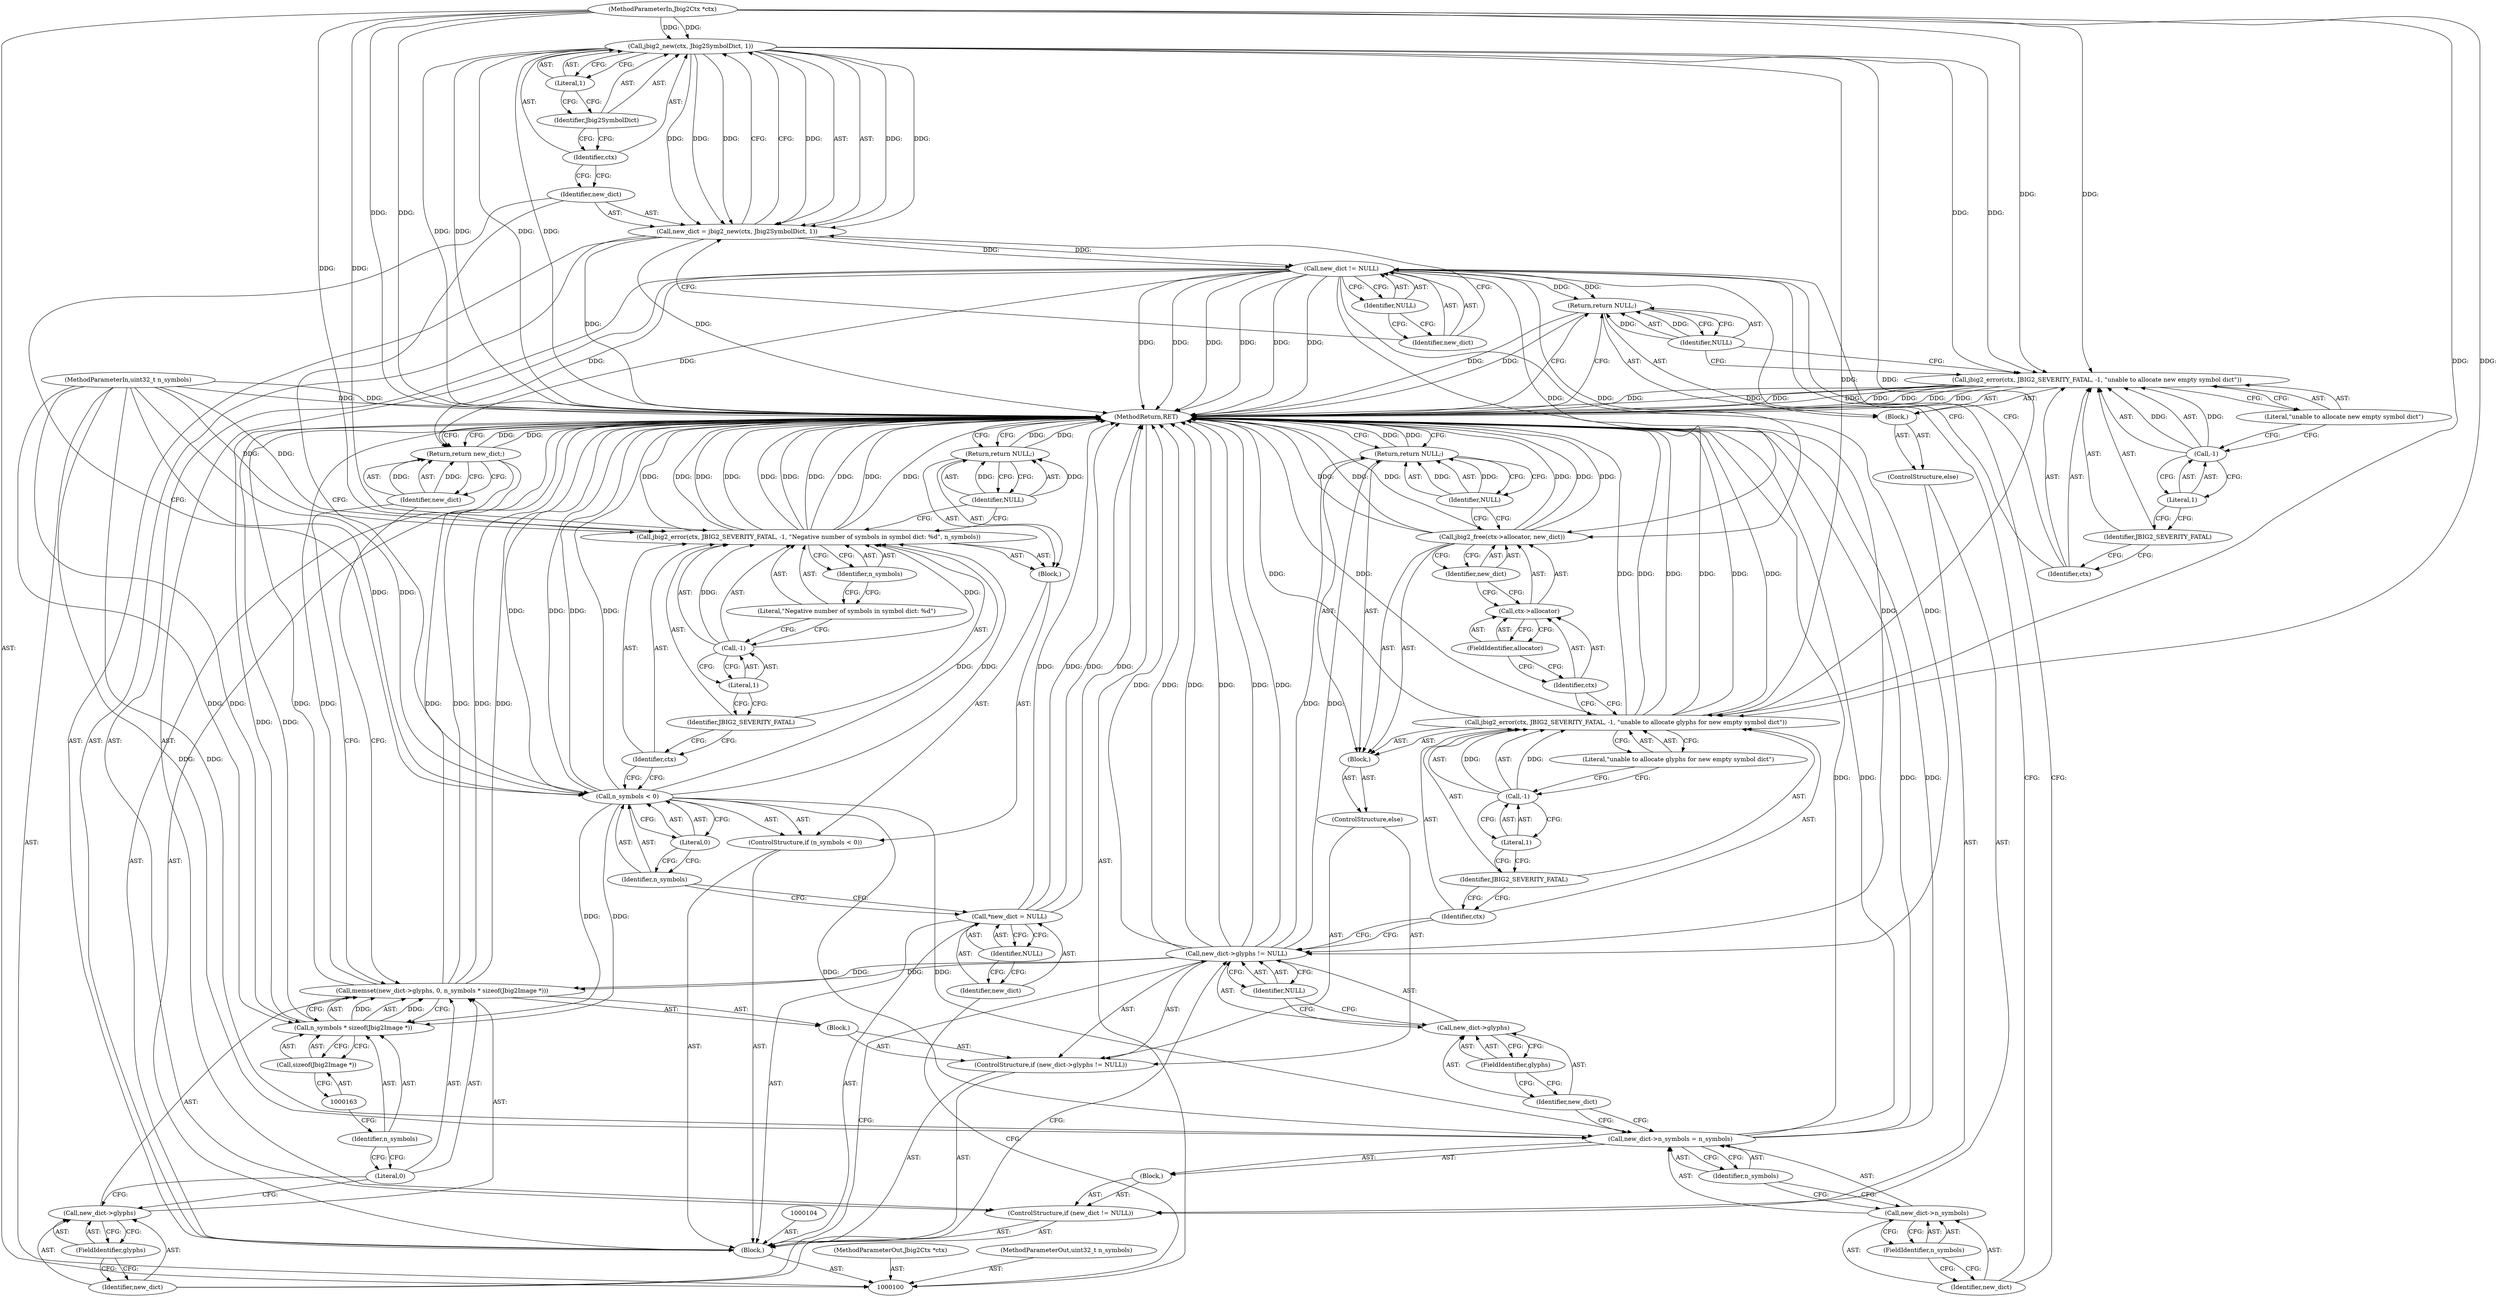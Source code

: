digraph "0_ghostscript_e698d5c11d27212aa1098bc5b1673a3378563092_16" {
"1000124" [label="(Call,jbig2_new(ctx, Jbig2SymbolDict, 1))"];
"1000125" [label="(Identifier,ctx)"];
"1000126" [label="(Identifier,Jbig2SymbolDict)"];
"1000122" [label="(Call,new_dict = jbig2_new(ctx, Jbig2SymbolDict, 1))"];
"1000123" [label="(Identifier,new_dict)"];
"1000127" [label="(Literal,1)"];
"1000131" [label="(Identifier,NULL)"];
"1000132" [label="(Block,)"];
"1000128" [label="(ControlStructure,if (new_dict != NULL))"];
"1000129" [label="(Call,new_dict != NULL)"];
"1000130" [label="(Identifier,new_dict)"];
"1000136" [label="(FieldIdentifier,n_symbols)"];
"1000137" [label="(Identifier,n_symbols)"];
"1000133" [label="(Call,new_dict->n_symbols = n_symbols)"];
"1000134" [label="(Call,new_dict->n_symbols)"];
"1000135" [label="(Identifier,new_dict)"];
"1000139" [label="(Block,)"];
"1000138" [label="(ControlStructure,else)"];
"1000141" [label="(Identifier,ctx)"];
"1000142" [label="(Identifier,JBIG2_SEVERITY_FATAL)"];
"1000143" [label="(Call,-1)"];
"1000144" [label="(Literal,1)"];
"1000145" [label="(Literal,\"unable to allocate new empty symbol dict\")"];
"1000140" [label="(Call,jbig2_error(ctx, JBIG2_SEVERITY_FATAL, -1, \"unable to allocate new empty symbol dict\"))"];
"1000147" [label="(Identifier,NULL)"];
"1000146" [label="(Return,return NULL;)"];
"1000181" [label="(MethodReturn,RET)"];
"1000101" [label="(MethodParameterIn,Jbig2Ctx *ctx)"];
"1000247" [label="(MethodParameterOut,Jbig2Ctx *ctx)"];
"1000102" [label="(MethodParameterIn,uint32_t n_symbols)"];
"1000248" [label="(MethodParameterOut,uint32_t n_symbols)"];
"1000152" [label="(FieldIdentifier,glyphs)"];
"1000153" [label="(Identifier,NULL)"];
"1000154" [label="(Block,)"];
"1000148" [label="(ControlStructure,if (new_dict->glyphs != NULL))"];
"1000149" [label="(Call,new_dict->glyphs != NULL)"];
"1000150" [label="(Call,new_dict->glyphs)"];
"1000151" [label="(Identifier,new_dict)"];
"1000156" [label="(Call,new_dict->glyphs)"];
"1000157" [label="(Identifier,new_dict)"];
"1000158" [label="(FieldIdentifier,glyphs)"];
"1000159" [label="(Literal,0)"];
"1000160" [label="(Call,n_symbols * sizeof(Jbig2Image *))"];
"1000161" [label="(Identifier,n_symbols)"];
"1000162" [label="(Call,sizeof(Jbig2Image *))"];
"1000155" [label="(Call,memset(new_dict->glyphs, 0, n_symbols * sizeof(Jbig2Image *)))"];
"1000165" [label="(Block,)"];
"1000164" [label="(ControlStructure,else)"];
"1000167" [label="(Identifier,ctx)"];
"1000168" [label="(Identifier,JBIG2_SEVERITY_FATAL)"];
"1000169" [label="(Call,-1)"];
"1000170" [label="(Literal,1)"];
"1000171" [label="(Literal,\"unable to allocate glyphs for new empty symbol dict\")"];
"1000166" [label="(Call,jbig2_error(ctx, JBIG2_SEVERITY_FATAL, -1, \"unable to allocate glyphs for new empty symbol dict\"))"];
"1000173" [label="(Call,ctx->allocator)"];
"1000174" [label="(Identifier,ctx)"];
"1000175" [label="(FieldIdentifier,allocator)"];
"1000176" [label="(Identifier,new_dict)"];
"1000172" [label="(Call,jbig2_free(ctx->allocator, new_dict))"];
"1000178" [label="(Identifier,NULL)"];
"1000177" [label="(Return,return NULL;)"];
"1000180" [label="(Identifier,new_dict)"];
"1000179" [label="(Return,return new_dict;)"];
"1000103" [label="(Block,)"];
"1000105" [label="(Call,*new_dict = NULL)"];
"1000106" [label="(Identifier,new_dict)"];
"1000107" [label="(Identifier,NULL)"];
"1000111" [label="(Literal,0)"];
"1000112" [label="(Block,)"];
"1000108" [label="(ControlStructure,if (n_symbols < 0))"];
"1000109" [label="(Call,n_symbols < 0)"];
"1000110" [label="(Identifier,n_symbols)"];
"1000119" [label="(Identifier,n_symbols)"];
"1000114" [label="(Identifier,ctx)"];
"1000115" [label="(Identifier,JBIG2_SEVERITY_FATAL)"];
"1000116" [label="(Call,-1)"];
"1000117" [label="(Literal,1)"];
"1000118" [label="(Literal,\"Negative number of symbols in symbol dict: %d\")"];
"1000113" [label="(Call,jbig2_error(ctx, JBIG2_SEVERITY_FATAL, -1, \"Negative number of symbols in symbol dict: %d\", n_symbols))"];
"1000121" [label="(Identifier,NULL)"];
"1000120" [label="(Return,return NULL;)"];
"1000124" -> "1000122"  [label="AST: "];
"1000124" -> "1000127"  [label="CFG: "];
"1000125" -> "1000124"  [label="AST: "];
"1000126" -> "1000124"  [label="AST: "];
"1000127" -> "1000124"  [label="AST: "];
"1000122" -> "1000124"  [label="CFG: "];
"1000124" -> "1000181"  [label="DDG: "];
"1000124" -> "1000181"  [label="DDG: "];
"1000124" -> "1000122"  [label="DDG: "];
"1000124" -> "1000122"  [label="DDG: "];
"1000124" -> "1000122"  [label="DDG: "];
"1000101" -> "1000124"  [label="DDG: "];
"1000124" -> "1000140"  [label="DDG: "];
"1000124" -> "1000166"  [label="DDG: "];
"1000125" -> "1000124"  [label="AST: "];
"1000125" -> "1000123"  [label="CFG: "];
"1000126" -> "1000125"  [label="CFG: "];
"1000126" -> "1000124"  [label="AST: "];
"1000126" -> "1000125"  [label="CFG: "];
"1000127" -> "1000126"  [label="CFG: "];
"1000122" -> "1000103"  [label="AST: "];
"1000122" -> "1000124"  [label="CFG: "];
"1000123" -> "1000122"  [label="AST: "];
"1000124" -> "1000122"  [label="AST: "];
"1000130" -> "1000122"  [label="CFG: "];
"1000122" -> "1000181"  [label="DDG: "];
"1000124" -> "1000122"  [label="DDG: "];
"1000124" -> "1000122"  [label="DDG: "];
"1000124" -> "1000122"  [label="DDG: "];
"1000122" -> "1000129"  [label="DDG: "];
"1000123" -> "1000122"  [label="AST: "];
"1000123" -> "1000109"  [label="CFG: "];
"1000125" -> "1000123"  [label="CFG: "];
"1000127" -> "1000124"  [label="AST: "];
"1000127" -> "1000126"  [label="CFG: "];
"1000124" -> "1000127"  [label="CFG: "];
"1000131" -> "1000129"  [label="AST: "];
"1000131" -> "1000130"  [label="CFG: "];
"1000129" -> "1000131"  [label="CFG: "];
"1000132" -> "1000128"  [label="AST: "];
"1000133" -> "1000132"  [label="AST: "];
"1000128" -> "1000103"  [label="AST: "];
"1000129" -> "1000128"  [label="AST: "];
"1000132" -> "1000128"  [label="AST: "];
"1000138" -> "1000128"  [label="AST: "];
"1000129" -> "1000128"  [label="AST: "];
"1000129" -> "1000131"  [label="CFG: "];
"1000130" -> "1000129"  [label="AST: "];
"1000131" -> "1000129"  [label="AST: "];
"1000135" -> "1000129"  [label="CFG: "];
"1000141" -> "1000129"  [label="CFG: "];
"1000129" -> "1000181"  [label="DDG: "];
"1000129" -> "1000181"  [label="DDG: "];
"1000129" -> "1000181"  [label="DDG: "];
"1000122" -> "1000129"  [label="DDG: "];
"1000129" -> "1000146"  [label="DDG: "];
"1000129" -> "1000149"  [label="DDG: "];
"1000129" -> "1000172"  [label="DDG: "];
"1000129" -> "1000179"  [label="DDG: "];
"1000130" -> "1000129"  [label="AST: "];
"1000130" -> "1000122"  [label="CFG: "];
"1000131" -> "1000130"  [label="CFG: "];
"1000136" -> "1000134"  [label="AST: "];
"1000136" -> "1000135"  [label="CFG: "];
"1000134" -> "1000136"  [label="CFG: "];
"1000137" -> "1000133"  [label="AST: "];
"1000137" -> "1000134"  [label="CFG: "];
"1000133" -> "1000137"  [label="CFG: "];
"1000133" -> "1000132"  [label="AST: "];
"1000133" -> "1000137"  [label="CFG: "];
"1000134" -> "1000133"  [label="AST: "];
"1000137" -> "1000133"  [label="AST: "];
"1000151" -> "1000133"  [label="CFG: "];
"1000133" -> "1000181"  [label="DDG: "];
"1000133" -> "1000181"  [label="DDG: "];
"1000109" -> "1000133"  [label="DDG: "];
"1000102" -> "1000133"  [label="DDG: "];
"1000134" -> "1000133"  [label="AST: "];
"1000134" -> "1000136"  [label="CFG: "];
"1000135" -> "1000134"  [label="AST: "];
"1000136" -> "1000134"  [label="AST: "];
"1000137" -> "1000134"  [label="CFG: "];
"1000135" -> "1000134"  [label="AST: "];
"1000135" -> "1000129"  [label="CFG: "];
"1000136" -> "1000135"  [label="CFG: "];
"1000139" -> "1000138"  [label="AST: "];
"1000140" -> "1000139"  [label="AST: "];
"1000146" -> "1000139"  [label="AST: "];
"1000138" -> "1000128"  [label="AST: "];
"1000139" -> "1000138"  [label="AST: "];
"1000141" -> "1000140"  [label="AST: "];
"1000141" -> "1000129"  [label="CFG: "];
"1000142" -> "1000141"  [label="CFG: "];
"1000142" -> "1000140"  [label="AST: "];
"1000142" -> "1000141"  [label="CFG: "];
"1000144" -> "1000142"  [label="CFG: "];
"1000143" -> "1000140"  [label="AST: "];
"1000143" -> "1000144"  [label="CFG: "];
"1000144" -> "1000143"  [label="AST: "];
"1000145" -> "1000143"  [label="CFG: "];
"1000143" -> "1000140"  [label="DDG: "];
"1000144" -> "1000143"  [label="AST: "];
"1000144" -> "1000142"  [label="CFG: "];
"1000143" -> "1000144"  [label="CFG: "];
"1000145" -> "1000140"  [label="AST: "];
"1000145" -> "1000143"  [label="CFG: "];
"1000140" -> "1000145"  [label="CFG: "];
"1000140" -> "1000139"  [label="AST: "];
"1000140" -> "1000145"  [label="CFG: "];
"1000141" -> "1000140"  [label="AST: "];
"1000142" -> "1000140"  [label="AST: "];
"1000143" -> "1000140"  [label="AST: "];
"1000145" -> "1000140"  [label="AST: "];
"1000147" -> "1000140"  [label="CFG: "];
"1000140" -> "1000181"  [label="DDG: "];
"1000140" -> "1000181"  [label="DDG: "];
"1000140" -> "1000181"  [label="DDG: "];
"1000140" -> "1000181"  [label="DDG: "];
"1000124" -> "1000140"  [label="DDG: "];
"1000101" -> "1000140"  [label="DDG: "];
"1000143" -> "1000140"  [label="DDG: "];
"1000147" -> "1000146"  [label="AST: "];
"1000147" -> "1000140"  [label="CFG: "];
"1000146" -> "1000147"  [label="CFG: "];
"1000147" -> "1000146"  [label="DDG: "];
"1000146" -> "1000139"  [label="AST: "];
"1000146" -> "1000147"  [label="CFG: "];
"1000147" -> "1000146"  [label="AST: "];
"1000181" -> "1000146"  [label="CFG: "];
"1000146" -> "1000181"  [label="DDG: "];
"1000147" -> "1000146"  [label="DDG: "];
"1000129" -> "1000146"  [label="DDG: "];
"1000181" -> "1000100"  [label="AST: "];
"1000181" -> "1000120"  [label="CFG: "];
"1000181" -> "1000146"  [label="CFG: "];
"1000181" -> "1000177"  [label="CFG: "];
"1000181" -> "1000179"  [label="CFG: "];
"1000120" -> "1000181"  [label="DDG: "];
"1000124" -> "1000181"  [label="DDG: "];
"1000124" -> "1000181"  [label="DDG: "];
"1000105" -> "1000181"  [label="DDG: "];
"1000105" -> "1000181"  [label="DDG: "];
"1000166" -> "1000181"  [label="DDG: "];
"1000166" -> "1000181"  [label="DDG: "];
"1000166" -> "1000181"  [label="DDG: "];
"1000166" -> "1000181"  [label="DDG: "];
"1000140" -> "1000181"  [label="DDG: "];
"1000140" -> "1000181"  [label="DDG: "];
"1000140" -> "1000181"  [label="DDG: "];
"1000140" -> "1000181"  [label="DDG: "];
"1000113" -> "1000181"  [label="DDG: "];
"1000113" -> "1000181"  [label="DDG: "];
"1000113" -> "1000181"  [label="DDG: "];
"1000113" -> "1000181"  [label="DDG: "];
"1000113" -> "1000181"  [label="DDG: "];
"1000149" -> "1000181"  [label="DDG: "];
"1000149" -> "1000181"  [label="DDG: "];
"1000149" -> "1000181"  [label="DDG: "];
"1000155" -> "1000181"  [label="DDG: "];
"1000155" -> "1000181"  [label="DDG: "];
"1000155" -> "1000181"  [label="DDG: "];
"1000129" -> "1000181"  [label="DDG: "];
"1000129" -> "1000181"  [label="DDG: "];
"1000129" -> "1000181"  [label="DDG: "];
"1000172" -> "1000181"  [label="DDG: "];
"1000172" -> "1000181"  [label="DDG: "];
"1000172" -> "1000181"  [label="DDG: "];
"1000133" -> "1000181"  [label="DDG: "];
"1000133" -> "1000181"  [label="DDG: "];
"1000102" -> "1000181"  [label="DDG: "];
"1000101" -> "1000181"  [label="DDG: "];
"1000109" -> "1000181"  [label="DDG: "];
"1000109" -> "1000181"  [label="DDG: "];
"1000160" -> "1000181"  [label="DDG: "];
"1000122" -> "1000181"  [label="DDG: "];
"1000146" -> "1000181"  [label="DDG: "];
"1000179" -> "1000181"  [label="DDG: "];
"1000177" -> "1000181"  [label="DDG: "];
"1000101" -> "1000100"  [label="AST: "];
"1000101" -> "1000181"  [label="DDG: "];
"1000101" -> "1000113"  [label="DDG: "];
"1000101" -> "1000124"  [label="DDG: "];
"1000101" -> "1000140"  [label="DDG: "];
"1000101" -> "1000166"  [label="DDG: "];
"1000247" -> "1000100"  [label="AST: "];
"1000102" -> "1000100"  [label="AST: "];
"1000102" -> "1000181"  [label="DDG: "];
"1000102" -> "1000109"  [label="DDG: "];
"1000102" -> "1000113"  [label="DDG: "];
"1000102" -> "1000133"  [label="DDG: "];
"1000102" -> "1000160"  [label="DDG: "];
"1000248" -> "1000100"  [label="AST: "];
"1000152" -> "1000150"  [label="AST: "];
"1000152" -> "1000151"  [label="CFG: "];
"1000150" -> "1000152"  [label="CFG: "];
"1000153" -> "1000149"  [label="AST: "];
"1000153" -> "1000150"  [label="CFG: "];
"1000149" -> "1000153"  [label="CFG: "];
"1000154" -> "1000148"  [label="AST: "];
"1000155" -> "1000154"  [label="AST: "];
"1000148" -> "1000103"  [label="AST: "];
"1000149" -> "1000148"  [label="AST: "];
"1000154" -> "1000148"  [label="AST: "];
"1000164" -> "1000148"  [label="AST: "];
"1000149" -> "1000148"  [label="AST: "];
"1000149" -> "1000153"  [label="CFG: "];
"1000150" -> "1000149"  [label="AST: "];
"1000153" -> "1000149"  [label="AST: "];
"1000157" -> "1000149"  [label="CFG: "];
"1000167" -> "1000149"  [label="CFG: "];
"1000149" -> "1000181"  [label="DDG: "];
"1000149" -> "1000181"  [label="DDG: "];
"1000149" -> "1000181"  [label="DDG: "];
"1000129" -> "1000149"  [label="DDG: "];
"1000149" -> "1000155"  [label="DDG: "];
"1000149" -> "1000177"  [label="DDG: "];
"1000150" -> "1000149"  [label="AST: "];
"1000150" -> "1000152"  [label="CFG: "];
"1000151" -> "1000150"  [label="AST: "];
"1000152" -> "1000150"  [label="AST: "];
"1000153" -> "1000150"  [label="CFG: "];
"1000151" -> "1000150"  [label="AST: "];
"1000151" -> "1000133"  [label="CFG: "];
"1000152" -> "1000151"  [label="CFG: "];
"1000156" -> "1000155"  [label="AST: "];
"1000156" -> "1000158"  [label="CFG: "];
"1000157" -> "1000156"  [label="AST: "];
"1000158" -> "1000156"  [label="AST: "];
"1000159" -> "1000156"  [label="CFG: "];
"1000157" -> "1000156"  [label="AST: "];
"1000157" -> "1000149"  [label="CFG: "];
"1000158" -> "1000157"  [label="CFG: "];
"1000158" -> "1000156"  [label="AST: "];
"1000158" -> "1000157"  [label="CFG: "];
"1000156" -> "1000158"  [label="CFG: "];
"1000159" -> "1000155"  [label="AST: "];
"1000159" -> "1000156"  [label="CFG: "];
"1000161" -> "1000159"  [label="CFG: "];
"1000160" -> "1000155"  [label="AST: "];
"1000160" -> "1000162"  [label="CFG: "];
"1000161" -> "1000160"  [label="AST: "];
"1000162" -> "1000160"  [label="AST: "];
"1000155" -> "1000160"  [label="CFG: "];
"1000160" -> "1000181"  [label="DDG: "];
"1000160" -> "1000155"  [label="DDG: "];
"1000102" -> "1000160"  [label="DDG: "];
"1000109" -> "1000160"  [label="DDG: "];
"1000161" -> "1000160"  [label="AST: "];
"1000161" -> "1000159"  [label="CFG: "];
"1000163" -> "1000161"  [label="CFG: "];
"1000162" -> "1000160"  [label="AST: "];
"1000162" -> "1000163"  [label="CFG: "];
"1000163" -> "1000162"  [label="AST: "];
"1000160" -> "1000162"  [label="CFG: "];
"1000155" -> "1000154"  [label="AST: "];
"1000155" -> "1000160"  [label="CFG: "];
"1000156" -> "1000155"  [label="AST: "];
"1000159" -> "1000155"  [label="AST: "];
"1000160" -> "1000155"  [label="AST: "];
"1000180" -> "1000155"  [label="CFG: "];
"1000155" -> "1000181"  [label="DDG: "];
"1000155" -> "1000181"  [label="DDG: "];
"1000155" -> "1000181"  [label="DDG: "];
"1000149" -> "1000155"  [label="DDG: "];
"1000160" -> "1000155"  [label="DDG: "];
"1000165" -> "1000164"  [label="AST: "];
"1000166" -> "1000165"  [label="AST: "];
"1000172" -> "1000165"  [label="AST: "];
"1000177" -> "1000165"  [label="AST: "];
"1000164" -> "1000148"  [label="AST: "];
"1000165" -> "1000164"  [label="AST: "];
"1000167" -> "1000166"  [label="AST: "];
"1000167" -> "1000149"  [label="CFG: "];
"1000168" -> "1000167"  [label="CFG: "];
"1000168" -> "1000166"  [label="AST: "];
"1000168" -> "1000167"  [label="CFG: "];
"1000170" -> "1000168"  [label="CFG: "];
"1000169" -> "1000166"  [label="AST: "];
"1000169" -> "1000170"  [label="CFG: "];
"1000170" -> "1000169"  [label="AST: "];
"1000171" -> "1000169"  [label="CFG: "];
"1000169" -> "1000166"  [label="DDG: "];
"1000170" -> "1000169"  [label="AST: "];
"1000170" -> "1000168"  [label="CFG: "];
"1000169" -> "1000170"  [label="CFG: "];
"1000171" -> "1000166"  [label="AST: "];
"1000171" -> "1000169"  [label="CFG: "];
"1000166" -> "1000171"  [label="CFG: "];
"1000166" -> "1000165"  [label="AST: "];
"1000166" -> "1000171"  [label="CFG: "];
"1000167" -> "1000166"  [label="AST: "];
"1000168" -> "1000166"  [label="AST: "];
"1000169" -> "1000166"  [label="AST: "];
"1000171" -> "1000166"  [label="AST: "];
"1000174" -> "1000166"  [label="CFG: "];
"1000166" -> "1000181"  [label="DDG: "];
"1000166" -> "1000181"  [label="DDG: "];
"1000166" -> "1000181"  [label="DDG: "];
"1000166" -> "1000181"  [label="DDG: "];
"1000124" -> "1000166"  [label="DDG: "];
"1000101" -> "1000166"  [label="DDG: "];
"1000169" -> "1000166"  [label="DDG: "];
"1000173" -> "1000172"  [label="AST: "];
"1000173" -> "1000175"  [label="CFG: "];
"1000174" -> "1000173"  [label="AST: "];
"1000175" -> "1000173"  [label="AST: "];
"1000176" -> "1000173"  [label="CFG: "];
"1000174" -> "1000173"  [label="AST: "];
"1000174" -> "1000166"  [label="CFG: "];
"1000175" -> "1000174"  [label="CFG: "];
"1000175" -> "1000173"  [label="AST: "];
"1000175" -> "1000174"  [label="CFG: "];
"1000173" -> "1000175"  [label="CFG: "];
"1000176" -> "1000172"  [label="AST: "];
"1000176" -> "1000173"  [label="CFG: "];
"1000172" -> "1000176"  [label="CFG: "];
"1000172" -> "1000165"  [label="AST: "];
"1000172" -> "1000176"  [label="CFG: "];
"1000173" -> "1000172"  [label="AST: "];
"1000176" -> "1000172"  [label="AST: "];
"1000178" -> "1000172"  [label="CFG: "];
"1000172" -> "1000181"  [label="DDG: "];
"1000172" -> "1000181"  [label="DDG: "];
"1000172" -> "1000181"  [label="DDG: "];
"1000129" -> "1000172"  [label="DDG: "];
"1000178" -> "1000177"  [label="AST: "];
"1000178" -> "1000172"  [label="CFG: "];
"1000177" -> "1000178"  [label="CFG: "];
"1000178" -> "1000177"  [label="DDG: "];
"1000177" -> "1000165"  [label="AST: "];
"1000177" -> "1000178"  [label="CFG: "];
"1000178" -> "1000177"  [label="AST: "];
"1000181" -> "1000177"  [label="CFG: "];
"1000177" -> "1000181"  [label="DDG: "];
"1000178" -> "1000177"  [label="DDG: "];
"1000149" -> "1000177"  [label="DDG: "];
"1000180" -> "1000179"  [label="AST: "];
"1000180" -> "1000155"  [label="CFG: "];
"1000179" -> "1000180"  [label="CFG: "];
"1000180" -> "1000179"  [label="DDG: "];
"1000179" -> "1000103"  [label="AST: "];
"1000179" -> "1000180"  [label="CFG: "];
"1000180" -> "1000179"  [label="AST: "];
"1000181" -> "1000179"  [label="CFG: "];
"1000179" -> "1000181"  [label="DDG: "];
"1000180" -> "1000179"  [label="DDG: "];
"1000129" -> "1000179"  [label="DDG: "];
"1000103" -> "1000100"  [label="AST: "];
"1000104" -> "1000103"  [label="AST: "];
"1000105" -> "1000103"  [label="AST: "];
"1000108" -> "1000103"  [label="AST: "];
"1000122" -> "1000103"  [label="AST: "];
"1000128" -> "1000103"  [label="AST: "];
"1000148" -> "1000103"  [label="AST: "];
"1000179" -> "1000103"  [label="AST: "];
"1000105" -> "1000103"  [label="AST: "];
"1000105" -> "1000107"  [label="CFG: "];
"1000106" -> "1000105"  [label="AST: "];
"1000107" -> "1000105"  [label="AST: "];
"1000110" -> "1000105"  [label="CFG: "];
"1000105" -> "1000181"  [label="DDG: "];
"1000105" -> "1000181"  [label="DDG: "];
"1000106" -> "1000105"  [label="AST: "];
"1000106" -> "1000100"  [label="CFG: "];
"1000107" -> "1000106"  [label="CFG: "];
"1000107" -> "1000105"  [label="AST: "];
"1000107" -> "1000106"  [label="CFG: "];
"1000105" -> "1000107"  [label="CFG: "];
"1000111" -> "1000109"  [label="AST: "];
"1000111" -> "1000110"  [label="CFG: "];
"1000109" -> "1000111"  [label="CFG: "];
"1000112" -> "1000108"  [label="AST: "];
"1000113" -> "1000112"  [label="AST: "];
"1000120" -> "1000112"  [label="AST: "];
"1000108" -> "1000103"  [label="AST: "];
"1000109" -> "1000108"  [label="AST: "];
"1000112" -> "1000108"  [label="AST: "];
"1000109" -> "1000108"  [label="AST: "];
"1000109" -> "1000111"  [label="CFG: "];
"1000110" -> "1000109"  [label="AST: "];
"1000111" -> "1000109"  [label="AST: "];
"1000114" -> "1000109"  [label="CFG: "];
"1000123" -> "1000109"  [label="CFG: "];
"1000109" -> "1000181"  [label="DDG: "];
"1000109" -> "1000181"  [label="DDG: "];
"1000102" -> "1000109"  [label="DDG: "];
"1000109" -> "1000113"  [label="DDG: "];
"1000109" -> "1000133"  [label="DDG: "];
"1000109" -> "1000160"  [label="DDG: "];
"1000110" -> "1000109"  [label="AST: "];
"1000110" -> "1000105"  [label="CFG: "];
"1000111" -> "1000110"  [label="CFG: "];
"1000119" -> "1000113"  [label="AST: "];
"1000119" -> "1000118"  [label="CFG: "];
"1000113" -> "1000119"  [label="CFG: "];
"1000114" -> "1000113"  [label="AST: "];
"1000114" -> "1000109"  [label="CFG: "];
"1000115" -> "1000114"  [label="CFG: "];
"1000115" -> "1000113"  [label="AST: "];
"1000115" -> "1000114"  [label="CFG: "];
"1000117" -> "1000115"  [label="CFG: "];
"1000116" -> "1000113"  [label="AST: "];
"1000116" -> "1000117"  [label="CFG: "];
"1000117" -> "1000116"  [label="AST: "];
"1000118" -> "1000116"  [label="CFG: "];
"1000116" -> "1000113"  [label="DDG: "];
"1000117" -> "1000116"  [label="AST: "];
"1000117" -> "1000115"  [label="CFG: "];
"1000116" -> "1000117"  [label="CFG: "];
"1000118" -> "1000113"  [label="AST: "];
"1000118" -> "1000116"  [label="CFG: "];
"1000119" -> "1000118"  [label="CFG: "];
"1000113" -> "1000112"  [label="AST: "];
"1000113" -> "1000119"  [label="CFG: "];
"1000114" -> "1000113"  [label="AST: "];
"1000115" -> "1000113"  [label="AST: "];
"1000116" -> "1000113"  [label="AST: "];
"1000118" -> "1000113"  [label="AST: "];
"1000119" -> "1000113"  [label="AST: "];
"1000121" -> "1000113"  [label="CFG: "];
"1000113" -> "1000181"  [label="DDG: "];
"1000113" -> "1000181"  [label="DDG: "];
"1000113" -> "1000181"  [label="DDG: "];
"1000113" -> "1000181"  [label="DDG: "];
"1000113" -> "1000181"  [label="DDG: "];
"1000101" -> "1000113"  [label="DDG: "];
"1000116" -> "1000113"  [label="DDG: "];
"1000109" -> "1000113"  [label="DDG: "];
"1000102" -> "1000113"  [label="DDG: "];
"1000121" -> "1000120"  [label="AST: "];
"1000121" -> "1000113"  [label="CFG: "];
"1000120" -> "1000121"  [label="CFG: "];
"1000121" -> "1000120"  [label="DDG: "];
"1000120" -> "1000112"  [label="AST: "];
"1000120" -> "1000121"  [label="CFG: "];
"1000121" -> "1000120"  [label="AST: "];
"1000181" -> "1000120"  [label="CFG: "];
"1000120" -> "1000181"  [label="DDG: "];
"1000121" -> "1000120"  [label="DDG: "];
}
